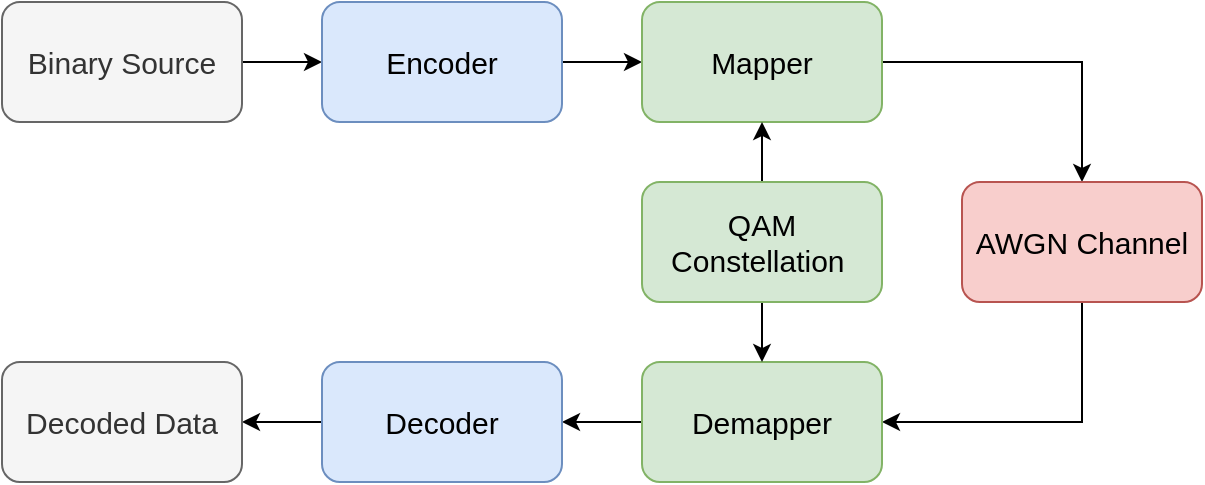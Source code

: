 <mxfile version="26.1.0">
  <diagram name="第 1 页" id="rBUl2u9GzmW0HSBxHW5H">
    <mxGraphModel dx="1434" dy="738" grid="1" gridSize="10" guides="1" tooltips="1" connect="1" arrows="1" fold="1" page="1" pageScale="1" pageWidth="827" pageHeight="1169" math="0" shadow="0">
      <root>
        <mxCell id="0" />
        <mxCell id="1" parent="0" />
        <mxCell id="op0N-qLgH7uxxqsDYc-n-10" value="" style="edgeStyle=orthogonalEdgeStyle;rounded=0;orthogonalLoop=1;jettySize=auto;html=1;fillColor=#d5e8d4;strokeColor=#000000;strokeWidth=1;fontSize=15;fontStyle=0" parent="1" source="op0N-qLgH7uxxqsDYc-n-1" target="op0N-qLgH7uxxqsDYc-n-2" edge="1">
          <mxGeometry relative="1" as="geometry" />
        </mxCell>
        <mxCell id="op0N-qLgH7uxxqsDYc-n-1" value="Binary Source" style="rounded=1;whiteSpace=wrap;html=1;fillColor=#f5f5f5;strokeColor=#666666;strokeWidth=1;fontSize=15;fontStyle=0;fontColor=#333333;" parent="1" vertex="1">
          <mxGeometry x="80" y="180" width="120" height="60" as="geometry" />
        </mxCell>
        <mxCell id="op0N-qLgH7uxxqsDYc-n-11" value="" style="edgeStyle=orthogonalEdgeStyle;rounded=0;orthogonalLoop=1;jettySize=auto;html=1;fillColor=#d5e8d4;strokeColor=#000000;strokeWidth=1;fontSize=15;fontStyle=0" parent="1" source="op0N-qLgH7uxxqsDYc-n-2" target="op0N-qLgH7uxxqsDYc-n-3" edge="1">
          <mxGeometry relative="1" as="geometry" />
        </mxCell>
        <mxCell id="op0N-qLgH7uxxqsDYc-n-2" value="Encoder" style="rounded=1;whiteSpace=wrap;html=1;fillColor=#dae8fc;strokeColor=#6c8ebf;strokeWidth=1;fontSize=15;fontStyle=0" parent="1" vertex="1">
          <mxGeometry x="240" y="180" width="120" height="60" as="geometry" />
        </mxCell>
        <mxCell id="anKVpFGGaEZLrq0GSiP1-1" style="edgeStyle=orthogonalEdgeStyle;rounded=0;orthogonalLoop=1;jettySize=auto;html=1;exitX=1;exitY=0.5;exitDx=0;exitDy=0;entryX=0.5;entryY=0;entryDx=0;entryDy=0;" edge="1" parent="1" source="op0N-qLgH7uxxqsDYc-n-3" target="op0N-qLgH7uxxqsDYc-n-5">
          <mxGeometry relative="1" as="geometry" />
        </mxCell>
        <mxCell id="op0N-qLgH7uxxqsDYc-n-3" value="Mapper" style="rounded=1;whiteSpace=wrap;html=1;fillColor=#d5e8d4;strokeColor=#82b366;strokeWidth=1;fontSize=15;fontStyle=0" parent="1" vertex="1">
          <mxGeometry x="400" y="180" width="120" height="60" as="geometry" />
        </mxCell>
        <mxCell id="anKVpFGGaEZLrq0GSiP1-2" style="edgeStyle=orthogonalEdgeStyle;rounded=0;orthogonalLoop=1;jettySize=auto;html=1;exitX=0.5;exitY=1;exitDx=0;exitDy=0;entryX=1;entryY=0.5;entryDx=0;entryDy=0;" edge="1" parent="1" source="op0N-qLgH7uxxqsDYc-n-5" target="op0N-qLgH7uxxqsDYc-n-7">
          <mxGeometry relative="1" as="geometry" />
        </mxCell>
        <mxCell id="op0N-qLgH7uxxqsDYc-n-5" value="AWGN Channel" style="rounded=1;whiteSpace=wrap;html=1;fillColor=#f8cecc;strokeColor=#b85450;strokeWidth=1;fontSize=15;fontStyle=0" parent="1" vertex="1">
          <mxGeometry x="560" y="270" width="120" height="60" as="geometry" />
        </mxCell>
        <mxCell id="op0N-qLgH7uxxqsDYc-n-16" value="" style="edgeStyle=orthogonalEdgeStyle;rounded=0;orthogonalLoop=1;jettySize=auto;html=1;fillColor=#d5e8d4;strokeColor=#000000;strokeWidth=1;fontSize=15;fontStyle=0" parent="1" source="op0N-qLgH7uxxqsDYc-n-7" target="op0N-qLgH7uxxqsDYc-n-8" edge="1">
          <mxGeometry relative="1" as="geometry" />
        </mxCell>
        <mxCell id="op0N-qLgH7uxxqsDYc-n-7" value="Demapper" style="rounded=1;whiteSpace=wrap;html=1;fillColor=#d5e8d4;strokeColor=#82b366;strokeWidth=1;fontSize=15;fontStyle=0" parent="1" vertex="1">
          <mxGeometry x="400" y="360" width="120" height="60" as="geometry" />
        </mxCell>
        <mxCell id="op0N-qLgH7uxxqsDYc-n-17" value="" style="edgeStyle=orthogonalEdgeStyle;rounded=0;orthogonalLoop=1;jettySize=auto;html=1;fillColor=#d5e8d4;strokeColor=#000000;strokeWidth=1;fontSize=15;fontStyle=0" parent="1" source="op0N-qLgH7uxxqsDYc-n-8" target="op0N-qLgH7uxxqsDYc-n-9" edge="1">
          <mxGeometry relative="1" as="geometry" />
        </mxCell>
        <mxCell id="op0N-qLgH7uxxqsDYc-n-8" value="Decoder" style="rounded=1;whiteSpace=wrap;html=1;fillColor=#dae8fc;strokeColor=#6c8ebf;strokeWidth=1;fontSize=15;fontStyle=0" parent="1" vertex="1">
          <mxGeometry x="240" y="360" width="120" height="60" as="geometry" />
        </mxCell>
        <mxCell id="op0N-qLgH7uxxqsDYc-n-9" value="Decoded Data" style="rounded=1;whiteSpace=wrap;html=1;fillColor=#f5f5f5;strokeColor=#666666;strokeWidth=1;fontSize=15;fontStyle=0;fontColor=#333333;" parent="1" vertex="1">
          <mxGeometry x="80" y="360" width="120" height="60" as="geometry" />
        </mxCell>
        <mxCell id="zIISV64REkNGT9h1QM84-3" value="" style="edgeStyle=orthogonalEdgeStyle;rounded=0;orthogonalLoop=1;jettySize=auto;html=1;" parent="1" source="zIISV64REkNGT9h1QM84-1" target="op0N-qLgH7uxxqsDYc-n-3" edge="1">
          <mxGeometry relative="1" as="geometry" />
        </mxCell>
        <mxCell id="zIISV64REkNGT9h1QM84-4" value="" style="edgeStyle=orthogonalEdgeStyle;rounded=0;orthogonalLoop=1;jettySize=auto;html=1;" parent="1" source="zIISV64REkNGT9h1QM84-1" target="op0N-qLgH7uxxqsDYc-n-7" edge="1">
          <mxGeometry relative="1" as="geometry" />
        </mxCell>
        <mxCell id="zIISV64REkNGT9h1QM84-1" value="QAM&lt;div&gt;Constellation&amp;nbsp;&lt;/div&gt;" style="rounded=1;whiteSpace=wrap;html=1;fillColor=#d5e8d4;strokeColor=#82b366;strokeWidth=1;fontSize=15;fontStyle=0" parent="1" vertex="1">
          <mxGeometry x="400" y="270" width="120" height="60" as="geometry" />
        </mxCell>
      </root>
    </mxGraphModel>
  </diagram>
</mxfile>
